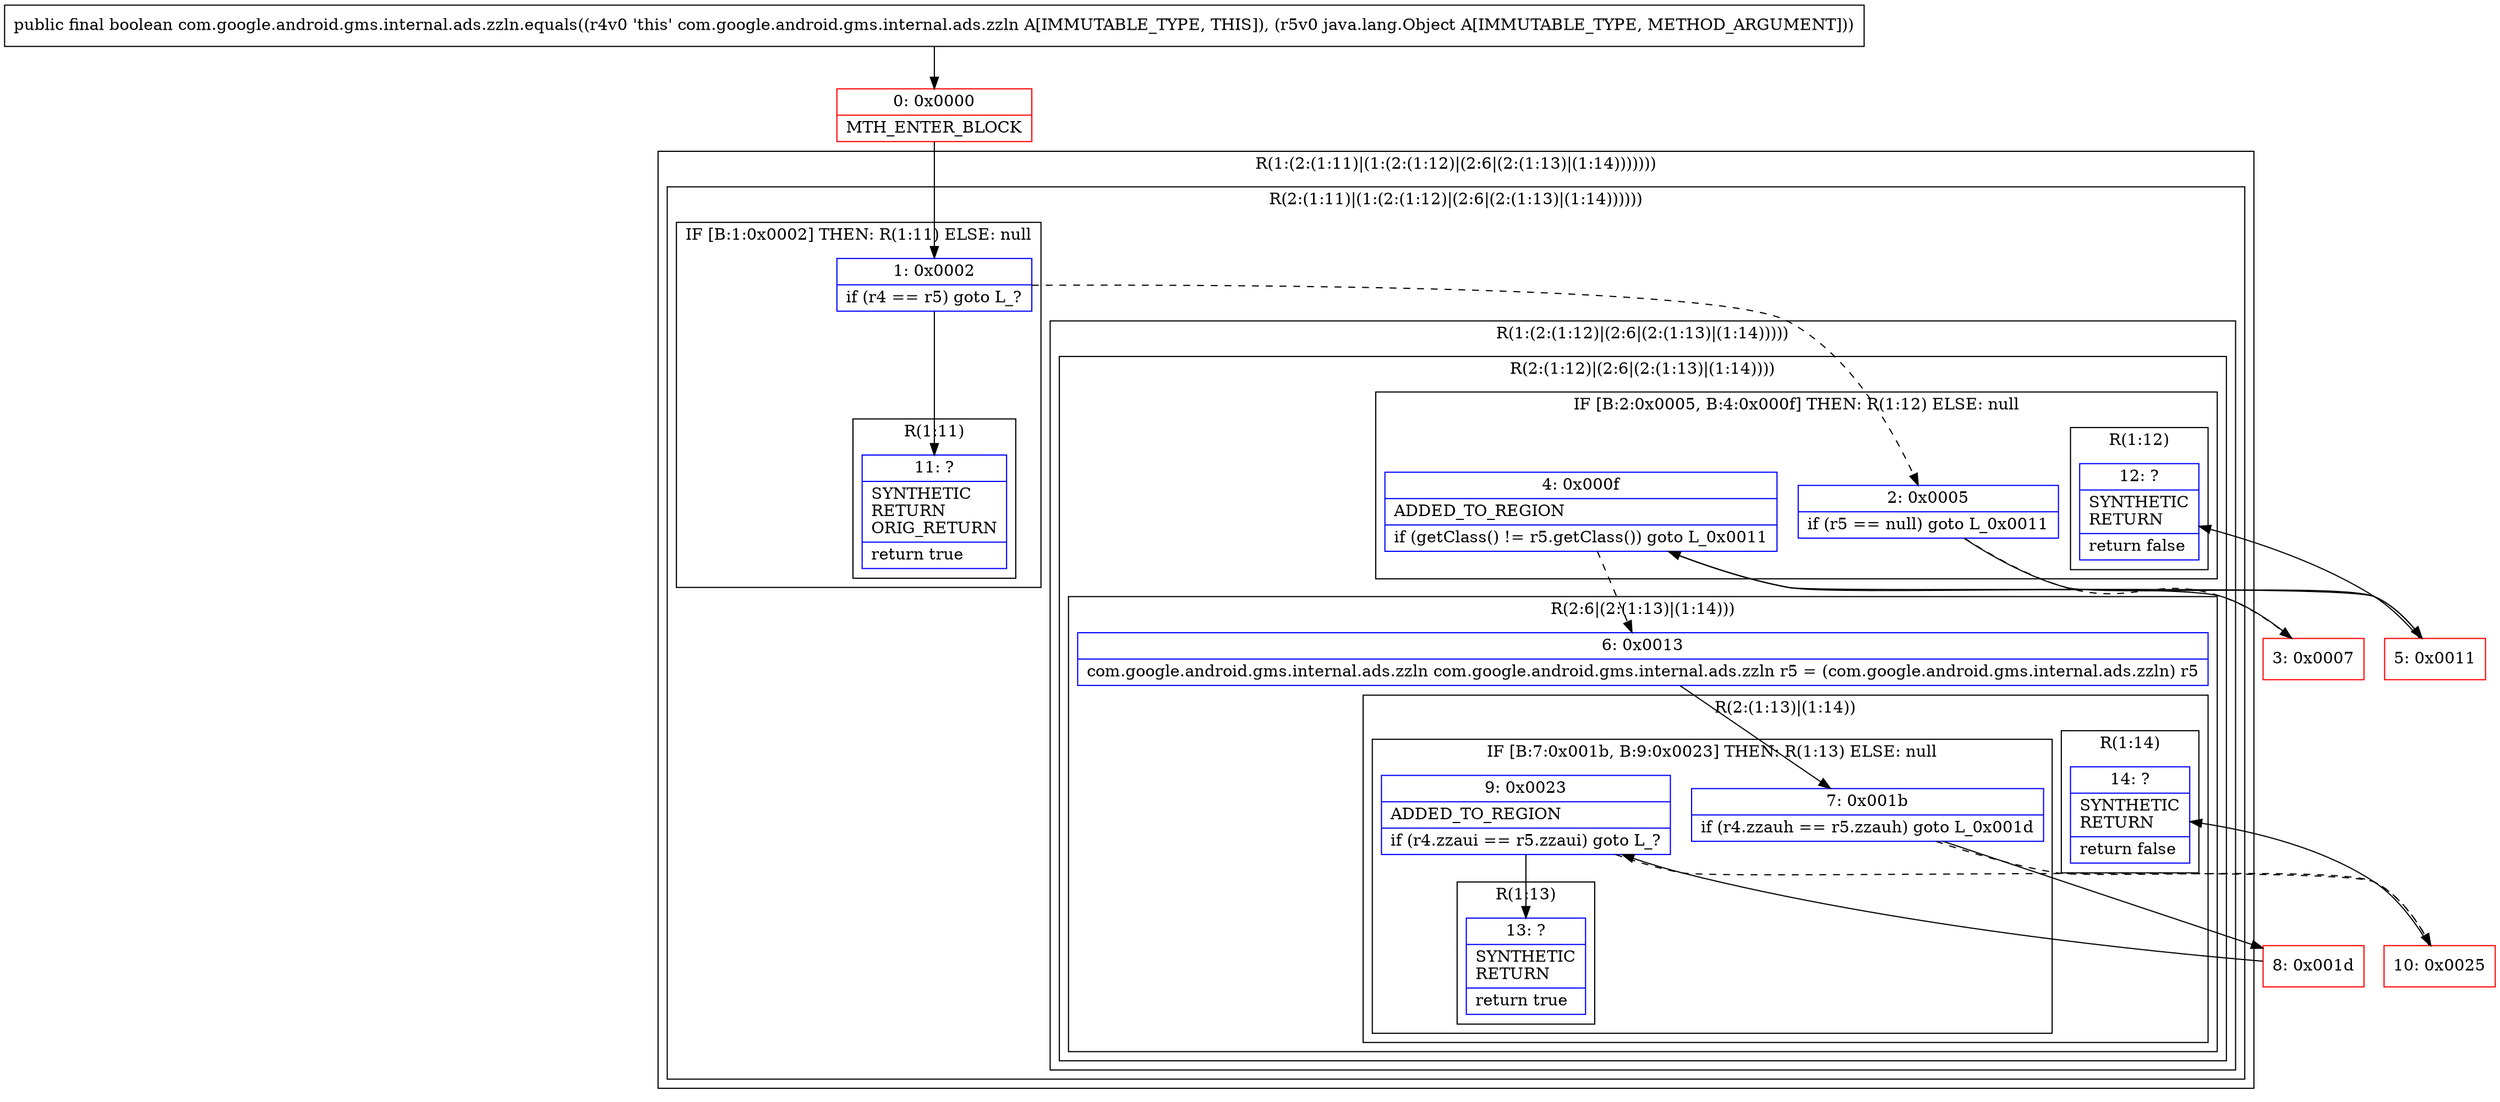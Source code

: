 digraph "CFG forcom.google.android.gms.internal.ads.zzln.equals(Ljava\/lang\/Object;)Z" {
subgraph cluster_Region_1597373469 {
label = "R(1:(2:(1:11)|(1:(2:(1:12)|(2:6|(2:(1:13)|(1:14)))))))";
node [shape=record,color=blue];
subgraph cluster_Region_1127052556 {
label = "R(2:(1:11)|(1:(2:(1:12)|(2:6|(2:(1:13)|(1:14))))))";
node [shape=record,color=blue];
subgraph cluster_IfRegion_1066207503 {
label = "IF [B:1:0x0002] THEN: R(1:11) ELSE: null";
node [shape=record,color=blue];
Node_1 [shape=record,label="{1\:\ 0x0002|if (r4 == r5) goto L_?\l}"];
subgraph cluster_Region_264938092 {
label = "R(1:11)";
node [shape=record,color=blue];
Node_11 [shape=record,label="{11\:\ ?|SYNTHETIC\lRETURN\lORIG_RETURN\l|return true\l}"];
}
}
subgraph cluster_Region_2138010268 {
label = "R(1:(2:(1:12)|(2:6|(2:(1:13)|(1:14)))))";
node [shape=record,color=blue];
subgraph cluster_Region_1472396648 {
label = "R(2:(1:12)|(2:6|(2:(1:13)|(1:14))))";
node [shape=record,color=blue];
subgraph cluster_IfRegion_13652974 {
label = "IF [B:2:0x0005, B:4:0x000f] THEN: R(1:12) ELSE: null";
node [shape=record,color=blue];
Node_2 [shape=record,label="{2\:\ 0x0005|if (r5 == null) goto L_0x0011\l}"];
Node_4 [shape=record,label="{4\:\ 0x000f|ADDED_TO_REGION\l|if (getClass() != r5.getClass()) goto L_0x0011\l}"];
subgraph cluster_Region_1523796058 {
label = "R(1:12)";
node [shape=record,color=blue];
Node_12 [shape=record,label="{12\:\ ?|SYNTHETIC\lRETURN\l|return false\l}"];
}
}
subgraph cluster_Region_932980539 {
label = "R(2:6|(2:(1:13)|(1:14)))";
node [shape=record,color=blue];
Node_6 [shape=record,label="{6\:\ 0x0013|com.google.android.gms.internal.ads.zzln com.google.android.gms.internal.ads.zzln r5 = (com.google.android.gms.internal.ads.zzln) r5\l}"];
subgraph cluster_Region_1588345358 {
label = "R(2:(1:13)|(1:14))";
node [shape=record,color=blue];
subgraph cluster_IfRegion_637811554 {
label = "IF [B:7:0x001b, B:9:0x0023] THEN: R(1:13) ELSE: null";
node [shape=record,color=blue];
Node_7 [shape=record,label="{7\:\ 0x001b|if (r4.zzauh == r5.zzauh) goto L_0x001d\l}"];
Node_9 [shape=record,label="{9\:\ 0x0023|ADDED_TO_REGION\l|if (r4.zzaui == r5.zzaui) goto L_?\l}"];
subgraph cluster_Region_507880718 {
label = "R(1:13)";
node [shape=record,color=blue];
Node_13 [shape=record,label="{13\:\ ?|SYNTHETIC\lRETURN\l|return true\l}"];
}
}
subgraph cluster_Region_478730763 {
label = "R(1:14)";
node [shape=record,color=blue];
Node_14 [shape=record,label="{14\:\ ?|SYNTHETIC\lRETURN\l|return false\l}"];
}
}
}
}
}
}
}
Node_0 [shape=record,color=red,label="{0\:\ 0x0000|MTH_ENTER_BLOCK\l}"];
Node_3 [shape=record,color=red,label="{3\:\ 0x0007}"];
Node_5 [shape=record,color=red,label="{5\:\ 0x0011}"];
Node_8 [shape=record,color=red,label="{8\:\ 0x001d}"];
Node_10 [shape=record,color=red,label="{10\:\ 0x0025}"];
MethodNode[shape=record,label="{public final boolean com.google.android.gms.internal.ads.zzln.equals((r4v0 'this' com.google.android.gms.internal.ads.zzln A[IMMUTABLE_TYPE, THIS]), (r5v0 java.lang.Object A[IMMUTABLE_TYPE, METHOD_ARGUMENT])) }"];
MethodNode -> Node_0;
Node_1 -> Node_2[style=dashed];
Node_1 -> Node_11;
Node_2 -> Node_3[style=dashed];
Node_2 -> Node_5;
Node_4 -> Node_5;
Node_4 -> Node_6[style=dashed];
Node_6 -> Node_7;
Node_7 -> Node_8;
Node_7 -> Node_10[style=dashed];
Node_9 -> Node_10[style=dashed];
Node_9 -> Node_13;
Node_0 -> Node_1;
Node_3 -> Node_4;
Node_5 -> Node_12;
Node_8 -> Node_9;
Node_10 -> Node_14;
}

